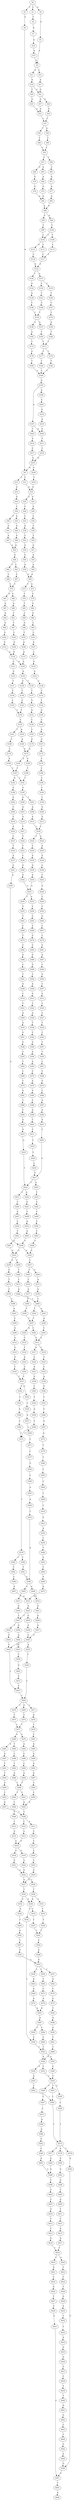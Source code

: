 strict digraph  {
	S0 -> S1 [ label = C ];
	S0 -> S2 [ label = G ];
	S0 -> S3 [ label = T ];
	S1 -> S4 [ label = T ];
	S2 -> S5 [ label = A ];
	S3 -> S6 [ label = G ];
	S4 -> S7 [ label = A ];
	S5 -> S8 [ label = A ];
	S6 -> S9 [ label = A ];
	S7 -> S10 [ label = A ];
	S8 -> S11 [ label = A ];
	S8 -> S12 [ label = C ];
	S9 -> S13 [ label = T ];
	S9 -> S14 [ label = C ];
	S10 -> S15 [ label = A ];
	S11 -> S16 [ label = A ];
	S12 -> S17 [ label = A ];
	S13 -> S18 [ label = A ];
	S14 -> S19 [ label = G ];
	S15 -> S8 [ label = A ];
	S16 -> S20 [ label = C ];
	S16 -> S21 [ label = G ];
	S17 -> S21 [ label = G ];
	S18 -> S22 [ label = G ];
	S18 -> S23 [ label = A ];
	S19 -> S24 [ label = A ];
	S20 -> S25 [ label = G ];
	S21 -> S26 [ label = A ];
	S21 -> S27 [ label = G ];
	S22 -> S28 [ label = C ];
	S23 -> S29 [ label = A ];
	S24 -> S30 [ label = C ];
	S25 -> S31 [ label = A ];
	S26 -> S32 [ label = A ];
	S27 -> S31 [ label = A ];
	S28 -> S33 [ label = T ];
	S29 -> S34 [ label = C ];
	S30 -> S35 [ label = G ];
	S30 -> S36 [ label = C ];
	S31 -> S37 [ label = C ];
	S32 -> S37 [ label = C ];
	S33 -> S38 [ label = A ];
	S34 -> S39 [ label = C ];
	S35 -> S40 [ label = A ];
	S36 -> S41 [ label = G ];
	S37 -> S42 [ label = T ];
	S37 -> S43 [ label = A ];
	S38 -> S44 [ label = C ];
	S39 -> S45 [ label = T ];
	S40 -> S46 [ label = A ];
	S41 -> S47 [ label = A ];
	S42 -> S48 [ label = T ];
	S43 -> S49 [ label = T ];
	S44 -> S50 [ label = G ];
	S45 -> S51 [ label = G ];
	S46 -> S52 [ label = A ];
	S47 -> S52 [ label = A ];
	S48 -> S53 [ label = C ];
	S49 -> S53 [ label = C ];
	S50 -> S54 [ label = G ];
	S51 -> S55 [ label = A ];
	S52 -> S56 [ label = G ];
	S53 -> S57 [ label = C ];
	S53 -> S58 [ label = T ];
	S54 -> S59 [ label = A ];
	S55 -> S60 [ label = A ];
	S56 -> S61 [ label = C ];
	S56 -> S62 [ label = T ];
	S57 -> S63 [ label = A ];
	S57 -> S64 [ label = G ];
	S58 -> S65 [ label = C ];
	S59 -> S66 [ label = A ];
	S60 -> S66 [ label = A ];
	S61 -> S67 [ label = C ];
	S62 -> S68 [ label = C ];
	S63 -> S69 [ label = A ];
	S64 -> S70 [ label = G ];
	S65 -> S71 [ label = A ];
	S66 -> S72 [ label = A ];
	S66 -> S73 [ label = C ];
	S67 -> S74 [ label = C ];
	S68 -> S74 [ label = C ];
	S69 -> S75 [ label = G ];
	S70 -> S76 [ label = G ];
	S71 -> S77 [ label = A ];
	S72 -> S78 [ label = C ];
	S73 -> S79 [ label = T ];
	S74 -> S80 [ label = C ];
	S74 -> S81 [ label = A ];
	S75 -> S82 [ label = A ];
	S76 -> S82 [ label = A ];
	S77 -> S83 [ label = A ];
	S78 -> S84 [ label = G ];
	S79 -> S85 [ label = T ];
	S80 -> S86 [ label = A ];
	S81 -> S87 [ label = A ];
	S82 -> S88 [ label = A ];
	S83 -> S88 [ label = A ];
	S84 -> S89 [ label = A ];
	S85 -> S90 [ label = C ];
	S86 -> S91 [ label = T ];
	S87 -> S92 [ label = A ];
	S88 -> S93 [ label = G ];
	S88 -> S94 [ label = A ];
	S89 -> S95 [ label = C ];
	S90 -> S96 [ label = G ];
	S91 -> S97 [ label = T ];
	S92 -> S98 [ label = A ];
	S93 -> S99 [ label = T ];
	S94 -> S100 [ label = T ];
	S95 -> S101 [ label = C ];
	S96 -> S102 [ label = T ];
	S97 -> S103 [ label = C ];
	S98 -> S104 [ label = G ];
	S99 -> S105 [ label = C ];
	S100 -> S106 [ label = T ];
	S100 -> S105 [ label = C ];
	S101 -> S107 [ label = A ];
	S102 -> S108 [ label = A ];
	S103 -> S109 [ label = G ];
	S104 -> S110 [ label = G ];
	S105 -> S111 [ label = C ];
	S105 -> S112 [ label = A ];
	S106 -> S113 [ label = C ];
	S107 -> S114 [ label = C ];
	S108 -> S115 [ label = A ];
	S109 -> S116 [ label = A ];
	S110 -> S116 [ label = A ];
	S111 -> S117 [ label = C ];
	S112 -> S118 [ label = C ];
	S113 -> S117 [ label = C ];
	S114 -> S119 [ label = G ];
	S115 -> S120 [ label = A ];
	S116 -> S120 [ label = A ];
	S116 -> S121 [ label = G ];
	S117 -> S122 [ label = G ];
	S118 -> S122 [ label = G ];
	S119 -> S123 [ label = A ];
	S120 -> S124 [ label = A ];
	S121 -> S125 [ label = G ];
	S122 -> S126 [ label = T ];
	S122 -> S127 [ label = A ];
	S123 -> S128 [ label = C ];
	S124 -> S129 [ label = G ];
	S124 -> S130 [ label = T ];
	S125 -> S131 [ label = T ];
	S126 -> S132 [ label = A ];
	S127 -> S133 [ label = T ];
	S127 -> S134 [ label = C ];
	S128 -> S135 [ label = C ];
	S129 -> S136 [ label = C ];
	S130 -> S137 [ label = T ];
	S131 -> S138 [ label = A ];
	S132 -> S139 [ label = A ];
	S133 -> S140 [ label = T ];
	S134 -> S141 [ label = T ];
	S135 -> S142 [ label = T ];
	S136 -> S143 [ label = C ];
	S137 -> S144 [ label = G ];
	S138 -> S145 [ label = C ];
	S139 -> S146 [ label = C ];
	S140 -> S147 [ label = T ];
	S141 -> S148 [ label = C ];
	S142 -> S149 [ label = G ];
	S143 -> S150 [ label = T ];
	S144 -> S151 [ label = A ];
	S145 -> S150 [ label = T ];
	S146 -> S152 [ label = T ];
	S147 -> S153 [ label = T ];
	S148 -> S152 [ label = T ];
	S149 -> S154 [ label = C ];
	S150 -> S155 [ label = C ];
	S151 -> S156 [ label = C ];
	S152 -> S157 [ label = G ];
	S152 -> S158 [ label = C ];
	S153 -> S159 [ label = A ];
	S154 -> S160 [ label = G ];
	S155 -> S161 [ label = T ];
	S155 -> S162 [ label = A ];
	S156 -> S163 [ label = C ];
	S157 -> S164 [ label = T ];
	S158 -> S165 [ label = G ];
	S159 -> S166 [ label = T ];
	S160 -> S167 [ label = G ];
	S161 -> S168 [ label = C ];
	S162 -> S169 [ label = A ];
	S163 -> S170 [ label = A ];
	S164 -> S171 [ label = T ];
	S165 -> S172 [ label = T ];
	S166 -> S171 [ label = T ];
	S167 -> S173 [ label = C ];
	S168 -> S174 [ label = C ];
	S169 -> S175 [ label = A ];
	S170 -> S175 [ label = A ];
	S171 -> S176 [ label = T ];
	S171 -> S177 [ label = C ];
	S172 -> S178 [ label = G ];
	S173 -> S179 [ label = C ];
	S174 -> S180 [ label = A ];
	S175 -> S181 [ label = A ];
	S175 -> S182 [ label = G ];
	S176 -> S183 [ label = T ];
	S177 -> S184 [ label = T ];
	S178 -> S185 [ label = T ];
	S179 -> S186 [ label = C ];
	S180 -> S187 [ label = T ];
	S181 -> S187 [ label = T ];
	S182 -> S188 [ label = T ];
	S183 -> S189 [ label = C ];
	S184 -> S189 [ label = C ];
	S185 -> S189 [ label = C ];
	S186 -> S190 [ label = C ];
	S187 -> S191 [ label = T ];
	S187 -> S192 [ label = A ];
	S188 -> S191 [ label = T ];
	S189 -> S193 [ label = G ];
	S190 -> S194 [ label = C ];
	S191 -> S195 [ label = G ];
	S192 -> S196 [ label = A ];
	S193 -> S197 [ label = A ];
	S193 -> S198 [ label = A ];
	S194 -> S199 [ label = C ];
	S195 -> S200 [ label = A ];
	S195 -> S201 [ label = T ];
	S196 -> S202 [ label = G ];
	S197 -> S203 [ label = C ];
	S197 -> S204 [ label = A ];
	S198 -> S205 [ label = C ];
	S199 -> S206 [ label = G ];
	S200 -> S207 [ label = A ];
	S201 -> S208 [ label = A ];
	S202 -> S209 [ label = C ];
	S203 -> S210 [ label = A ];
	S204 -> S211 [ label = C ];
	S205 -> S212 [ label = G ];
	S206 -> S213 [ label = A ];
	S207 -> S214 [ label = G ];
	S208 -> S215 [ label = A ];
	S209 -> S216 [ label = C ];
	S210 -> S217 [ label = C ];
	S211 -> S218 [ label = C ];
	S212 -> S219 [ label = A ];
	S213 -> S220 [ label = C ];
	S214 -> S221 [ label = T ];
	S215 -> S220 [ label = C ];
	S216 -> S222 [ label = A ];
	S217 -> S223 [ label = G ];
	S218 -> S223 [ label = G ];
	S219 -> S204 [ label = A ];
	S220 -> S224 [ label = G ];
	S220 -> S225 [ label = T ];
	S221 -> S226 [ label = T ];
	S222 -> S227 [ label = C ];
	S223 -> S228 [ label = G ];
	S223 -> S9 [ label = A ];
	S224 -> S229 [ label = A ];
	S225 -> S230 [ label = C ];
	S226 -> S231 [ label = T ];
	S227 -> S232 [ label = T ];
	S228 -> S233 [ label = T ];
	S229 -> S234 [ label = G ];
	S230 -> S235 [ label = A ];
	S231 -> S236 [ label = C ];
	S232 -> S237 [ label = A ];
	S233 -> S18 [ label = A ];
	S234 -> S238 [ label = C ];
	S235 -> S239 [ label = G ];
	S236 -> S240 [ label = A ];
	S237 -> S241 [ label = G ];
	S238 -> S242 [ label = C ];
	S239 -> S243 [ label = A ];
	S240 -> S244 [ label = A ];
	S241 -> S245 [ label = A ];
	S242 -> S246 [ label = G ];
	S243 -> S247 [ label = G ];
	S244 -> S247 [ label = G ];
	S245 -> S248 [ label = G ];
	S246 -> S249 [ label = C ];
	S247 -> S250 [ label = T ];
	S247 -> S251 [ label = A ];
	S248 -> S252 [ label = A ];
	S248 -> S253 [ label = G ];
	S249 -> S254 [ label = C ];
	S250 -> S255 [ label = G ];
	S251 -> S256 [ label = C ];
	S252 -> S257 [ label = C ];
	S253 -> S258 [ label = G ];
	S253 -> S259 [ label = C ];
	S254 -> S260 [ label = G ];
	S255 -> S261 [ label = T ];
	S256 -> S262 [ label = C ];
	S257 -> S263 [ label = C ];
	S257 -> S264 [ label = G ];
	S258 -> S265 [ label = G ];
	S259 -> S266 [ label = T ];
	S260 -> S267 [ label = C ];
	S261 -> S268 [ label = C ];
	S262 -> S269 [ label = C ];
	S263 -> S270 [ label = C ];
	S264 -> S271 [ label = A ];
	S265 -> S272 [ label = T ];
	S266 -> S273 [ label = T ];
	S267 -> S274 [ label = C ];
	S268 -> S275 [ label = T ];
	S269 -> S276 [ label = G ];
	S270 -> S277 [ label = A ];
	S271 -> S278 [ label = A ];
	S272 -> S279 [ label = C ];
	S273 -> S280 [ label = A ];
	S274 -> S281 [ label = G ];
	S275 -> S282 [ label = C ];
	S276 -> S283 [ label = C ];
	S277 -> S284 [ label = C ];
	S278 -> S285 [ label = T ];
	S279 -> S286 [ label = C ];
	S280 -> S285 [ label = T ];
	S281 -> S287 [ label = A ];
	S282 -> S288 [ label = A ];
	S283 -> S289 [ label = G ];
	S284 -> S290 [ label = T ];
	S285 -> S291 [ label = A ];
	S285 -> S292 [ label = T ];
	S286 -> S293 [ label = A ];
	S287 -> S294 [ label = C ];
	S288 -> S295 [ label = C ];
	S289 -> S296 [ label = G ];
	S290 -> S297 [ label = T ];
	S291 -> S298 [ label = A ];
	S292 -> S297 [ label = T ];
	S293 -> S299 [ label = C ];
	S294 -> S300 [ label = G ];
	S295 -> S301 [ label = C ];
	S296 -> S302 [ label = C ];
	S297 -> S303 [ label = A ];
	S297 -> S304 [ label = C ];
	S298 -> S305 [ label = C ];
	S299 -> S306 [ label = A ];
	S300 -> S307 [ label = C ];
	S301 -> S308 [ label = A ];
	S302 -> S309 [ label = A ];
	S303 -> S310 [ label = C ];
	S304 -> S311 [ label = G ];
	S305 -> S311 [ label = G ];
	S306 -> S312 [ label = G ];
	S307 -> S313 [ label = A ];
	S308 -> S314 [ label = C ];
	S309 -> S315 [ label = G ];
	S310 -> S316 [ label = T ];
	S311 -> S317 [ label = A ];
	S311 -> S318 [ label = C ];
	S312 -> S319 [ label = G ];
	S313 -> S320 [ label = C ];
	S314 -> S321 [ label = T ];
	S315 -> S322 [ label = T ];
	S316 -> S323 [ label = A ];
	S317 -> S324 [ label = C ];
	S318 -> S325 [ label = T ];
	S319 -> S326 [ label = G ];
	S320 -> S327 [ label = C ];
	S321 -> S328 [ label = A ];
	S322 -> S329 [ label = G ];
	S323 -> S330 [ label = C ];
	S324 -> S331 [ label = A ];
	S325 -> S332 [ label = C ];
	S326 -> S333 [ label = C ];
	S327 -> S334 [ label = T ];
	S328 -> S335 [ label = A ];
	S329 -> S336 [ label = T ];
	S330 -> S337 [ label = C ];
	S331 -> S338 [ label = A ];
	S332 -> S339 [ label = A ];
	S333 -> S337 [ label = C ];
	S334 -> S340 [ label = C ];
	S335 -> S341 [ label = G ];
	S336 -> S342 [ label = C ];
	S337 -> S343 [ label = G ];
	S337 -> S344 [ label = T ];
	S338 -> S345 [ label = C ];
	S339 -> S346 [ label = G ];
	S340 -> S347 [ label = T ];
	S341 -> S348 [ label = G ];
	S342 -> S349 [ label = G ];
	S343 -> S350 [ label = C ];
	S344 -> S351 [ label = C ];
	S345 -> S352 [ label = T ];
	S346 -> S353 [ label = T ];
	S347 -> S354 [ label = T ];
	S348 -> S355 [ label = C ];
	S349 -> S356 [ label = A ];
	S350 -> S357 [ label = A ];
	S351 -> S358 [ label = G ];
	S352 -> S359 [ label = A ];
	S353 -> S360 [ label = C ];
	S354 -> S361 [ label = C ];
	S355 -> S362 [ label = T ];
	S356 -> S363 [ label = A ];
	S357 -> S364 [ label = C ];
	S358 -> S365 [ label = T ];
	S359 -> S366 [ label = T ];
	S360 -> S367 [ label = G ];
	S361 -> S368 [ label = C ];
	S362 -> S369 [ label = C ];
	S363 -> S370 [ label = C ];
	S364 -> S371 [ label = C ];
	S365 -> S372 [ label = T ];
	S366 -> S372 [ label = T ];
	S367 -> S373 [ label = G ];
	S368 -> S374 [ label = G ];
	S369 -> S375 [ label = C ];
	S370 -> S376 [ label = A ];
	S371 -> S377 [ label = C ];
	S372 -> S378 [ label = T ];
	S373 -> S379 [ label = T ];
	S374 -> S380 [ label = C ];
	S375 -> S381 [ label = A ];
	S376 -> S382 [ label = A ];
	S377 -> S383 [ label = G ];
	S378 -> S384 [ label = T ];
	S378 -> S385 [ label = C ];
	S379 -> S386 [ label = T ];
	S380 -> S387 [ label = A ];
	S381 -> S388 [ label = T ];
	S382 -> S389 [ label = C ];
	S383 -> S390 [ label = C ];
	S384 -> S391 [ label = T ];
	S385 -> S392 [ label = C ];
	S386 -> S393 [ label = C ];
	S387 -> S394 [ label = A ];
	S388 -> S395 [ label = T ];
	S389 -> S396 [ label = A ];
	S390 -> S397 [ label = A ];
	S391 -> S398 [ label = A ];
	S392 -> S399 [ label = C ];
	S393 -> S400 [ label = C ];
	S394 -> S401 [ label = A ];
	S395 -> S402 [ label = A ];
	S396 -> S403 [ label = C ];
	S397 -> S404 [ label = A ];
	S398 -> S405 [ label = G ];
	S398 -> S406 [ label = A ];
	S399 -> S407 [ label = A ];
	S400 -> S408 [ label = T ];
	S401 -> S409 [ label = C ];
	S402 -> S410 [ label = A ];
	S403 -> S411 [ label = C ];
	S404 -> S412 [ label = T ];
	S405 -> S413 [ label = T ];
	S406 -> S414 [ label = G ];
	S407 -> S415 [ label = A ];
	S408 -> S416 [ label = C ];
	S409 -> S417 [ label = G ];
	S410 -> S418 [ label = G ];
	S411 -> S419 [ label = C ];
	S412 -> S398 [ label = A ];
	S413 -> S420 [ label = A ];
	S414 -> S421 [ label = A ];
	S415 -> S422 [ label = A ];
	S416 -> S423 [ label = G ];
	S417 -> S424 [ label = T ];
	S417 -> S425 [ label = A ];
	S418 -> S424 [ label = T ];
	S419 -> S426 [ label = C ];
	S420 -> S427 [ label = C ];
	S421 -> S428 [ label = A ];
	S422 -> S427 [ label = C ];
	S422 -> S429 [ label = G ];
	S423 -> S430 [ label = A ];
	S424 -> S431 [ label = C ];
	S424 -> S432 [ label = A ];
	S425 -> S433 [ label = T ];
	S426 -> S434 [ label = C ];
	S427 -> S435 [ label = T ];
	S427 -> S436 [ label = A ];
	S428 -> S437 [ label = A ];
	S429 -> S438 [ label = A ];
	S430 -> S439 [ label = C ];
	S431 -> S440 [ label = C ];
	S432 -> S441 [ label = G ];
	S433 -> S442 [ label = C ];
	S434 -> S417 [ label = G ];
	S435 -> S443 [ label = G ];
	S436 -> S444 [ label = A ];
	S437 -> S445 [ label = G ];
	S438 -> S445 [ label = G ];
	S439 -> S446 [ label = T ];
	S440 -> S447 [ label = A ];
	S441 -> S448 [ label = T ];
	S442 -> S449 [ label = T ];
	S443 -> S450 [ label = C ];
	S444 -> S451 [ label = G ];
	S445 -> S452 [ label = A ];
	S445 -> S450 [ label = C ];
	S446 -> S453 [ label = G ];
	S447 -> S454 [ label = C ];
	S448 -> S455 [ label = A ];
	S449 -> S456 [ label = C ];
	S450 -> S457 [ label = C ];
	S451 -> S458 [ label = C ];
	S452 -> S459 [ label = C ];
	S453 -> S460 [ label = T ];
	S454 -> S461 [ label = T ];
	S455 -> S462 [ label = A ];
	S456 -> S463 [ label = C ];
	S457 -> S464 [ label = C ];
	S458 -> S465 [ label = G ];
	S459 -> S464 [ label = C ];
	S460 -> S466 [ label = G ];
	S461 -> S467 [ label = G ];
	S462 -> S248 [ label = G ];
	S463 -> S468 [ label = G ];
	S464 -> S469 [ label = G ];
	S464 -> S470 [ label = T ];
	S464 -> S471 [ label = C ];
	S465 -> S472 [ label = C ];
	S466 -> S473 [ label = A ];
	S467 -> S253 [ label = G ];
	S468 -> S252 [ label = A ];
	S469 -> S474 [ label = C ];
	S470 -> S475 [ label = C ];
	S471 -> S476 [ label = A ];
	S472 -> S457 [ label = C ];
	S473 -> S415 [ label = A ];
	S474 -> S477 [ label = C ];
	S475 -> S477 [ label = C ];
	S476 -> S478 [ label = T ];
	S477 -> S479 [ label = G ];
	S477 -> S480 [ label = A ];
	S478 -> S481 [ label = C ];
	S479 -> S482 [ label = A ];
	S480 -> S483 [ label = A ];
	S480 -> S484 [ label = T ];
	S481 -> S485 [ label = A ];
	S482 -> S486 [ label = C ];
	S483 -> S487 [ label = A ];
	S484 -> S488 [ label = C ];
	S485 -> S489 [ label = G ];
	S486 -> S490 [ label = C ];
	S487 -> S491 [ label = T ];
	S488 -> S492 [ label = T ];
	S489 -> S493 [ label = A ];
	S490 -> S494 [ label = A ];
	S491 -> S495 [ label = T ];
	S492 -> S496 [ label = A ];
	S493 -> S497 [ label = A ];
	S494 -> S498 [ label = T ];
	S495 -> S499 [ label = A ];
	S496 -> S498 [ label = T ];
	S497 -> S500 [ label = C ];
	S498 -> S501 [ label = C ];
	S498 -> S502 [ label = T ];
	S499 -> S503 [ label = T ];
	S500 -> S504 [ label = C ];
	S501 -> S505 [ label = A ];
	S502 -> S506 [ label = T ];
	S503 -> S507 [ label = A ];
	S504 -> S505 [ label = A ];
	S505 -> S508 [ label = T ];
	S506 -> S509 [ label = T ];
	S507 -> S508 [ label = T ];
	S508 -> S510 [ label = C ];
	S508 -> S511 [ label = A ];
	S509 -> S512 [ label = T ];
	S510 -> S513 [ label = G ];
	S511 -> S514 [ label = C ];
	S512 -> S515 [ label = G ];
	S513 -> S516 [ label = A ];
	S514 -> S517 [ label = T ];
	S515 -> S516 [ label = A ];
	S516 -> S518 [ label = G ];
	S516 -> S519 [ label = A ];
	S517 -> S520 [ label = C ];
	S518 -> S521 [ label = G ];
	S519 -> S522 [ label = G ];
	S520 -> S523 [ label = C ];
	S521 -> S524 [ label = G ];
	S522 -> S524 [ label = G ];
	S523 -> S525 [ label = G ];
	S524 -> S526 [ label = C ];
	S524 -> S527 [ label = A ];
	S525 -> S527 [ label = A ];
	S526 -> S528 [ label = T ];
	S527 -> S529 [ label = T ];
	S528 -> S530 [ label = A ];
	S528 -> S531 [ label = T ];
	S529 -> S532 [ label = G ];
	S529 -> S530 [ label = A ];
	S530 -> S533 [ label = C ];
	S530 -> S534 [ label = C ];
	S531 -> S535 [ label = T ];
	S532 -> S536 [ label = A ];
	S533 -> S537 [ label = T ];
	S534 -> S538 [ label = C ];
	S535 -> S539 [ label = T ];
	S536 -> S540 [ label = T ];
	S537 -> S541 [ label = T ];
	S538 -> S542 [ label = T ];
	S539 -> S541 [ label = T ];
	S540 -> S543 [ label = A ];
	S541 -> S544 [ label = C ];
	S542 -> S545 [ label = G ];
	S542 -> S546 [ label = A ];
	S543 -> S547 [ label = T ];
	S544 -> S548 [ label = G ];
	S545 -> S549 [ label = C ];
	S546 -> S550 [ label = A ];
	S546 -> S551 [ label = C ];
	S547 -> S552 [ label = G ];
	S548 -> S553 [ label = A ];
	S549 -> S554 [ label = C ];
	S550 -> S555 [ label = G ];
	S551 -> S554 [ label = C ];
	S552 -> S553 [ label = A ];
	S553 -> S556 [ label = C ];
	S553 -> S557 [ label = T ];
	S553 -> S558 [ label = C ];
	S554 -> S559 [ label = G ];
	S554 -> S560 [ label = C ];
	S554 -> S561 [ label = T ];
	S555 -> S562 [ label = T ];
	S556 -> S563 [ label = A ];
	S557 -> S564 [ label = A ];
	S558 -> S565 [ label = T ];
	S559 -> S566 [ label = C ];
	S560 -> S567 [ label = C ];
	S561 -> S568 [ label = C ];
	S562 -> S568 [ label = C ];
	S563 -> S569 [ label = G ];
	S564 -> S570 [ label = C ];
	S565 -> S571 [ label = C ];
	S566 -> S572 [ label = T ];
	S567 -> S573 [ label = C ];
	S568 -> S572 [ label = T ];
	S569 -> S574 [ label = A ];
	S570 -> S575 [ label = G ];
	S571 -> S576 [ label = A ];
	S572 -> S577 [ label = T ];
	S572 -> S578 [ label = T ];
	S572 -> S579 [ label = A ];
	S573 -> S580 [ label = A ];
	S574 -> S581 [ label = A ];
	S575 -> S582 [ label = T ];
	S576 -> S581 [ label = A ];
	S577 -> S583 [ label = A ];
	S578 -> S584 [ label = A ];
	S579 -> S585 [ label = G ];
	S580 -> S586 [ label = A ];
	S581 -> S587 [ label = A ];
	S582 -> S588 [ label = A ];
	S583 -> S589 [ label = G ];
	S584 -> S590 [ label = G ];
	S585 -> S591 [ label = G ];
	S586 -> S592 [ label = G ];
	S587 -> S593 [ label = C ];
	S587 -> S594 [ label = T ];
	S588 -> S595 [ label = A ];
	S589 -> S596 [ label = T ];
	S590 -> S597 [ label = G ];
	S591 -> S598 [ label = G ];
	S592 -> S599 [ label = C ];
	S593 -> S538 [ label = C ];
	S594 -> S600 [ label = C ];
	S595 -> S601 [ label = T ];
	S596 -> S602 [ label = T ];
	S597 -> S603 [ label = T ];
	S598 -> S604 [ label = T ];
	S599 -> S605 [ label = A ];
	S600 -> S542 [ label = T ];
	S601 -> S606 [ label = T ];
	S602 -> S607 [ label = T ];
	S603 -> S608 [ label = A ];
	S604 -> S609 [ label = G ];
	S605 -> S589 [ label = G ];
	S606 -> S546 [ label = A ];
	S607 -> S610 [ label = G ];
	S609 -> S611 [ label = T ];
	S610 -> S612 [ label = T ];
	S611 -> S613 [ label = C ];
	S612 -> S614 [ label = C ];
	S613 -> S615 [ label = A ];
	S614 -> S616 [ label = A ];
	S615 -> S617 [ label = A ];
	S616 -> S618 [ label = C ];
	S617 -> S618 [ label = C ];
	S618 -> S619 [ label = T ];
	S618 -> S620 [ label = A ];
	S619 -> S621 [ label = G ];
	S620 -> S622 [ label = T ];
	S621 -> S623 [ label = C ];
	S622 -> S624 [ label = C ];
	S623 -> S625 [ label = A ];
	S624 -> S626 [ label = T ];
	S625 -> S627 [ label = T ];
	S626 -> S628 [ label = G ];
	S627 -> S629 [ label = C ];
	S628 -> S630 [ label = A ];
	S629 -> S631 [ label = G ];
	S630 -> S632 [ label = C ];
	S631 -> S597 [ label = G ];
	S632 -> S633 [ label = T ];
	S633 -> S634 [ label = A ];
	S634 -> S635 [ label = G ];
	S635 -> S636 [ label = G ];
	S636 -> S637 [ label = G ];
	S637 -> S638 [ label = C ];
	S638 -> S639 [ label = C ];
	S639 -> S640 [ label = T ];
	S640 -> S641 [ label = G ];
	S641 -> S642 [ label = G ];
	S642 -> S643 [ label = C ];
	S643 -> S644 [ label = C ];
	S644 -> S645 [ label = G ];
	S645 -> S646 [ label = A ];
	S646 -> S590 [ label = G ];
}
